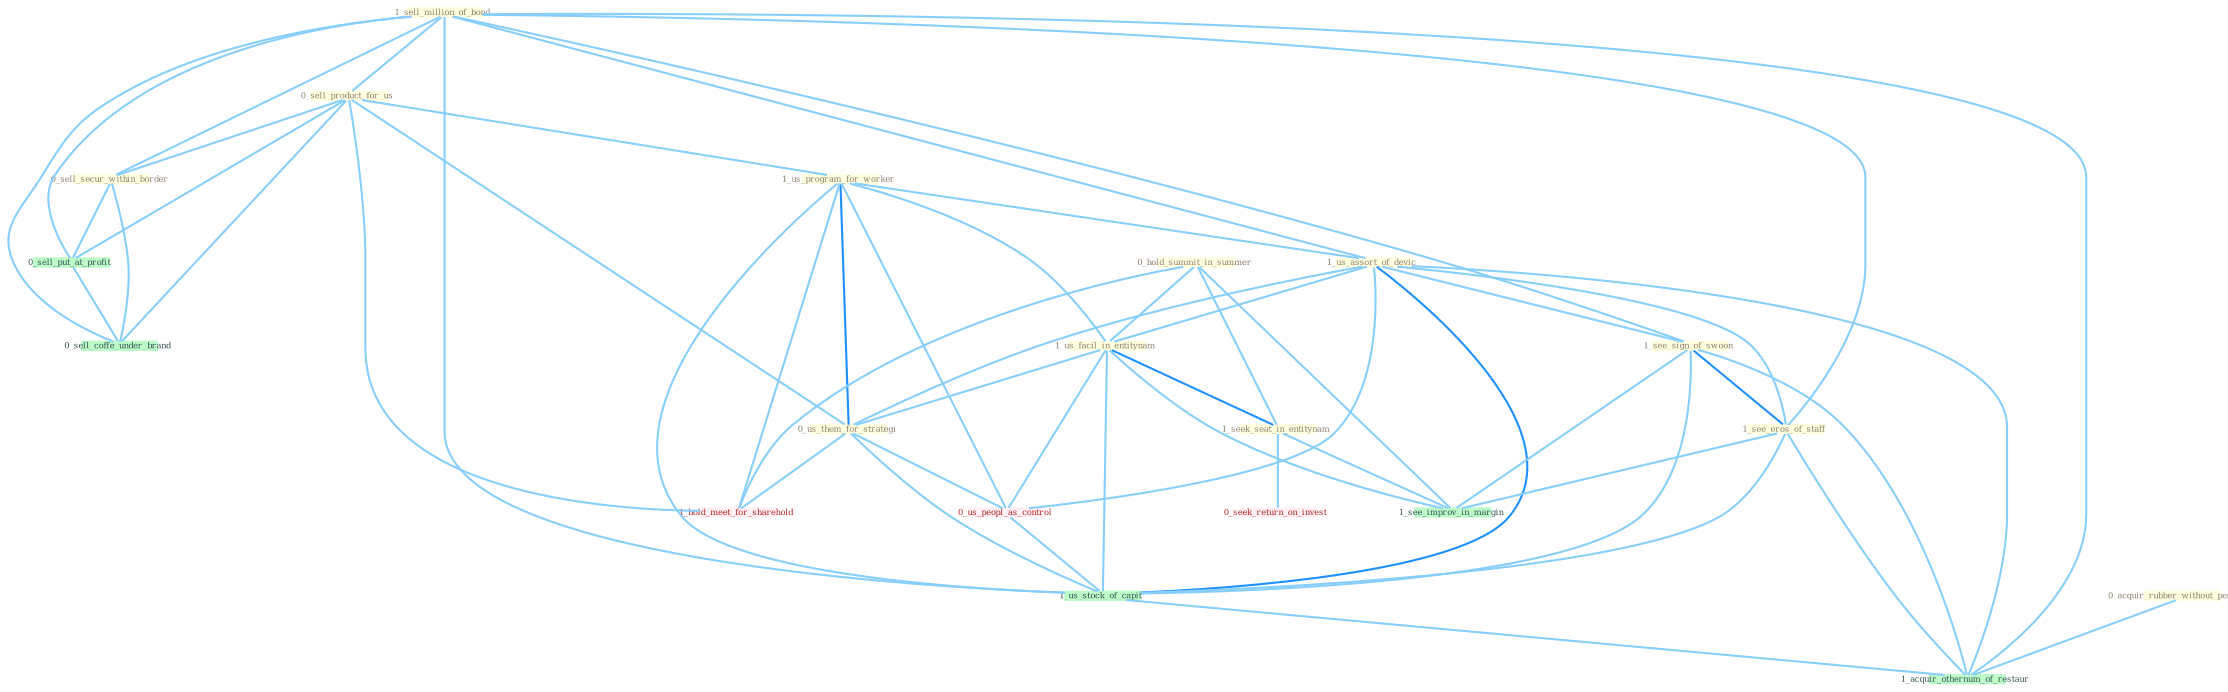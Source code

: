 Graph G{ 
    node
    [shape=polygon,style=filled,width=.5,height=.06,color="#BDFCC9",fixedsize=true,fontsize=4,
    fontcolor="#2f4f4f"];
    {node
    [color="#ffffe0", fontcolor="#8b7d6b"] "1_sell_million_of_bond " "0_sell_product_for_us " "1_us_program_for_worker " "0_hold_summit_in_summer " "1_us_assort_of_devic " "0_acquir_rubber_without_permiss " "1_us_facil_in_entitynam " "0_sell_secur_within_border " "0_us_them_for_strategi " "1_seek_seat_in_entitynam " "1_see_sign_of_swoon " "1_see_eros_of_staff "}
{node [color="#fff0f5", fontcolor="#b22222"] "0_us_peopl_as_control " "0_seek_return_on_invest " "1_hold_meet_for_sharehold "}
edge [color="#B0E2FF"];

	"1_sell_million_of_bond " -- "0_sell_product_for_us " [w="1", color="#87cefa" ];
	"1_sell_million_of_bond " -- "1_us_assort_of_devic " [w="1", color="#87cefa" ];
	"1_sell_million_of_bond " -- "0_sell_secur_within_border " [w="1", color="#87cefa" ];
	"1_sell_million_of_bond " -- "1_see_sign_of_swoon " [w="1", color="#87cefa" ];
	"1_sell_million_of_bond " -- "1_see_eros_of_staff " [w="1", color="#87cefa" ];
	"1_sell_million_of_bond " -- "0_sell_put_at_profit " [w="1", color="#87cefa" ];
	"1_sell_million_of_bond " -- "1_us_stock_of_capit " [w="1", color="#87cefa" ];
	"1_sell_million_of_bond " -- "0_sell_coffe_under_brand " [w="1", color="#87cefa" ];
	"1_sell_million_of_bond " -- "1_acquir_othernum_of_restaur " [w="1", color="#87cefa" ];
	"0_sell_product_for_us " -- "1_us_program_for_worker " [w="1", color="#87cefa" ];
	"0_sell_product_for_us " -- "0_sell_secur_within_border " [w="1", color="#87cefa" ];
	"0_sell_product_for_us " -- "0_us_them_for_strategi " [w="1", color="#87cefa" ];
	"0_sell_product_for_us " -- "0_sell_put_at_profit " [w="1", color="#87cefa" ];
	"0_sell_product_for_us " -- "0_sell_coffe_under_brand " [w="1", color="#87cefa" ];
	"0_sell_product_for_us " -- "1_hold_meet_for_sharehold " [w="1", color="#87cefa" ];
	"1_us_program_for_worker " -- "1_us_assort_of_devic " [w="1", color="#87cefa" ];
	"1_us_program_for_worker " -- "1_us_facil_in_entitynam " [w="1", color="#87cefa" ];
	"1_us_program_for_worker " -- "0_us_them_for_strategi " [w="2", color="#1e90ff" , len=0.8];
	"1_us_program_for_worker " -- "0_us_peopl_as_control " [w="1", color="#87cefa" ];
	"1_us_program_for_worker " -- "1_us_stock_of_capit " [w="1", color="#87cefa" ];
	"1_us_program_for_worker " -- "1_hold_meet_for_sharehold " [w="1", color="#87cefa" ];
	"0_hold_summit_in_summer " -- "1_us_facil_in_entitynam " [w="1", color="#87cefa" ];
	"0_hold_summit_in_summer " -- "1_seek_seat_in_entitynam " [w="1", color="#87cefa" ];
	"0_hold_summit_in_summer " -- "1_see_improv_in_margin " [w="1", color="#87cefa" ];
	"0_hold_summit_in_summer " -- "1_hold_meet_for_sharehold " [w="1", color="#87cefa" ];
	"1_us_assort_of_devic " -- "1_us_facil_in_entitynam " [w="1", color="#87cefa" ];
	"1_us_assort_of_devic " -- "0_us_them_for_strategi " [w="1", color="#87cefa" ];
	"1_us_assort_of_devic " -- "1_see_sign_of_swoon " [w="1", color="#87cefa" ];
	"1_us_assort_of_devic " -- "1_see_eros_of_staff " [w="1", color="#87cefa" ];
	"1_us_assort_of_devic " -- "0_us_peopl_as_control " [w="1", color="#87cefa" ];
	"1_us_assort_of_devic " -- "1_us_stock_of_capit " [w="2", color="#1e90ff" , len=0.8];
	"1_us_assort_of_devic " -- "1_acquir_othernum_of_restaur " [w="1", color="#87cefa" ];
	"0_acquir_rubber_without_permiss " -- "1_acquir_othernum_of_restaur " [w="1", color="#87cefa" ];
	"1_us_facil_in_entitynam " -- "0_us_them_for_strategi " [w="1", color="#87cefa" ];
	"1_us_facil_in_entitynam " -- "1_seek_seat_in_entitynam " [w="2", color="#1e90ff" , len=0.8];
	"1_us_facil_in_entitynam " -- "0_us_peopl_as_control " [w="1", color="#87cefa" ];
	"1_us_facil_in_entitynam " -- "1_us_stock_of_capit " [w="1", color="#87cefa" ];
	"1_us_facil_in_entitynam " -- "1_see_improv_in_margin " [w="1", color="#87cefa" ];
	"0_sell_secur_within_border " -- "0_sell_put_at_profit " [w="1", color="#87cefa" ];
	"0_sell_secur_within_border " -- "0_sell_coffe_under_brand " [w="1", color="#87cefa" ];
	"0_us_them_for_strategi " -- "0_us_peopl_as_control " [w="1", color="#87cefa" ];
	"0_us_them_for_strategi " -- "1_us_stock_of_capit " [w="1", color="#87cefa" ];
	"0_us_them_for_strategi " -- "1_hold_meet_for_sharehold " [w="1", color="#87cefa" ];
	"1_seek_seat_in_entitynam " -- "0_seek_return_on_invest " [w="1", color="#87cefa" ];
	"1_seek_seat_in_entitynam " -- "1_see_improv_in_margin " [w="1", color="#87cefa" ];
	"1_see_sign_of_swoon " -- "1_see_eros_of_staff " [w="2", color="#1e90ff" , len=0.8];
	"1_see_sign_of_swoon " -- "1_us_stock_of_capit " [w="1", color="#87cefa" ];
	"1_see_sign_of_swoon " -- "1_see_improv_in_margin " [w="1", color="#87cefa" ];
	"1_see_sign_of_swoon " -- "1_acquir_othernum_of_restaur " [w="1", color="#87cefa" ];
	"1_see_eros_of_staff " -- "1_us_stock_of_capit " [w="1", color="#87cefa" ];
	"1_see_eros_of_staff " -- "1_see_improv_in_margin " [w="1", color="#87cefa" ];
	"1_see_eros_of_staff " -- "1_acquir_othernum_of_restaur " [w="1", color="#87cefa" ];
	"0_us_peopl_as_control " -- "1_us_stock_of_capit " [w="1", color="#87cefa" ];
	"0_sell_put_at_profit " -- "0_sell_coffe_under_brand " [w="1", color="#87cefa" ];
	"1_us_stock_of_capit " -- "1_acquir_othernum_of_restaur " [w="1", color="#87cefa" ];
}